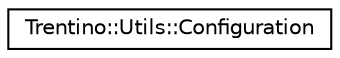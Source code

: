 digraph G
{
  edge [fontname="Helvetica",fontsize="10",labelfontname="Helvetica",labelfontsize="10"];
  node [fontname="Helvetica",fontsize="10",shape=record];
  rankdir="LR";
  Node1 [label="Trentino::Utils::Configuration",height=0.2,width=0.4,color="black", fillcolor="white", style="filled",URL="$class_trentino_1_1_utils_1_1_configuration.html"];
}
